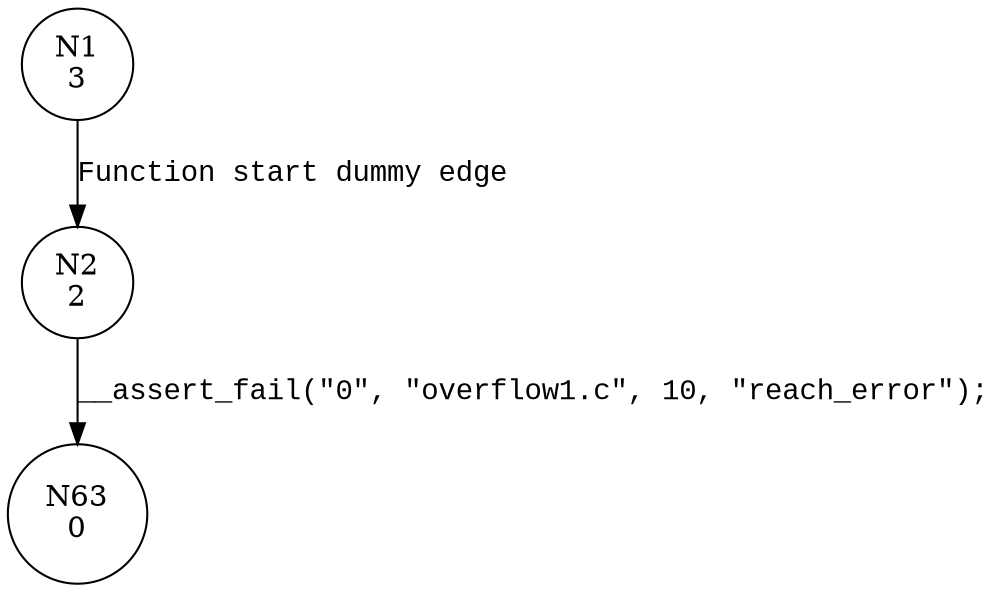 digraph reach_error {
1 [shape="circle" label="N1\n3"]
2 [shape="circle" label="N2\n2"]
63 [shape="circle" label="N63\n0"]
1 -> 2 [label="Function start dummy edge" fontname="Courier New"]
2 -> 63 [label="__assert_fail(\"0\", \"overflow1.c\", 10, \"reach_error\");" fontname="Courier New"]
}